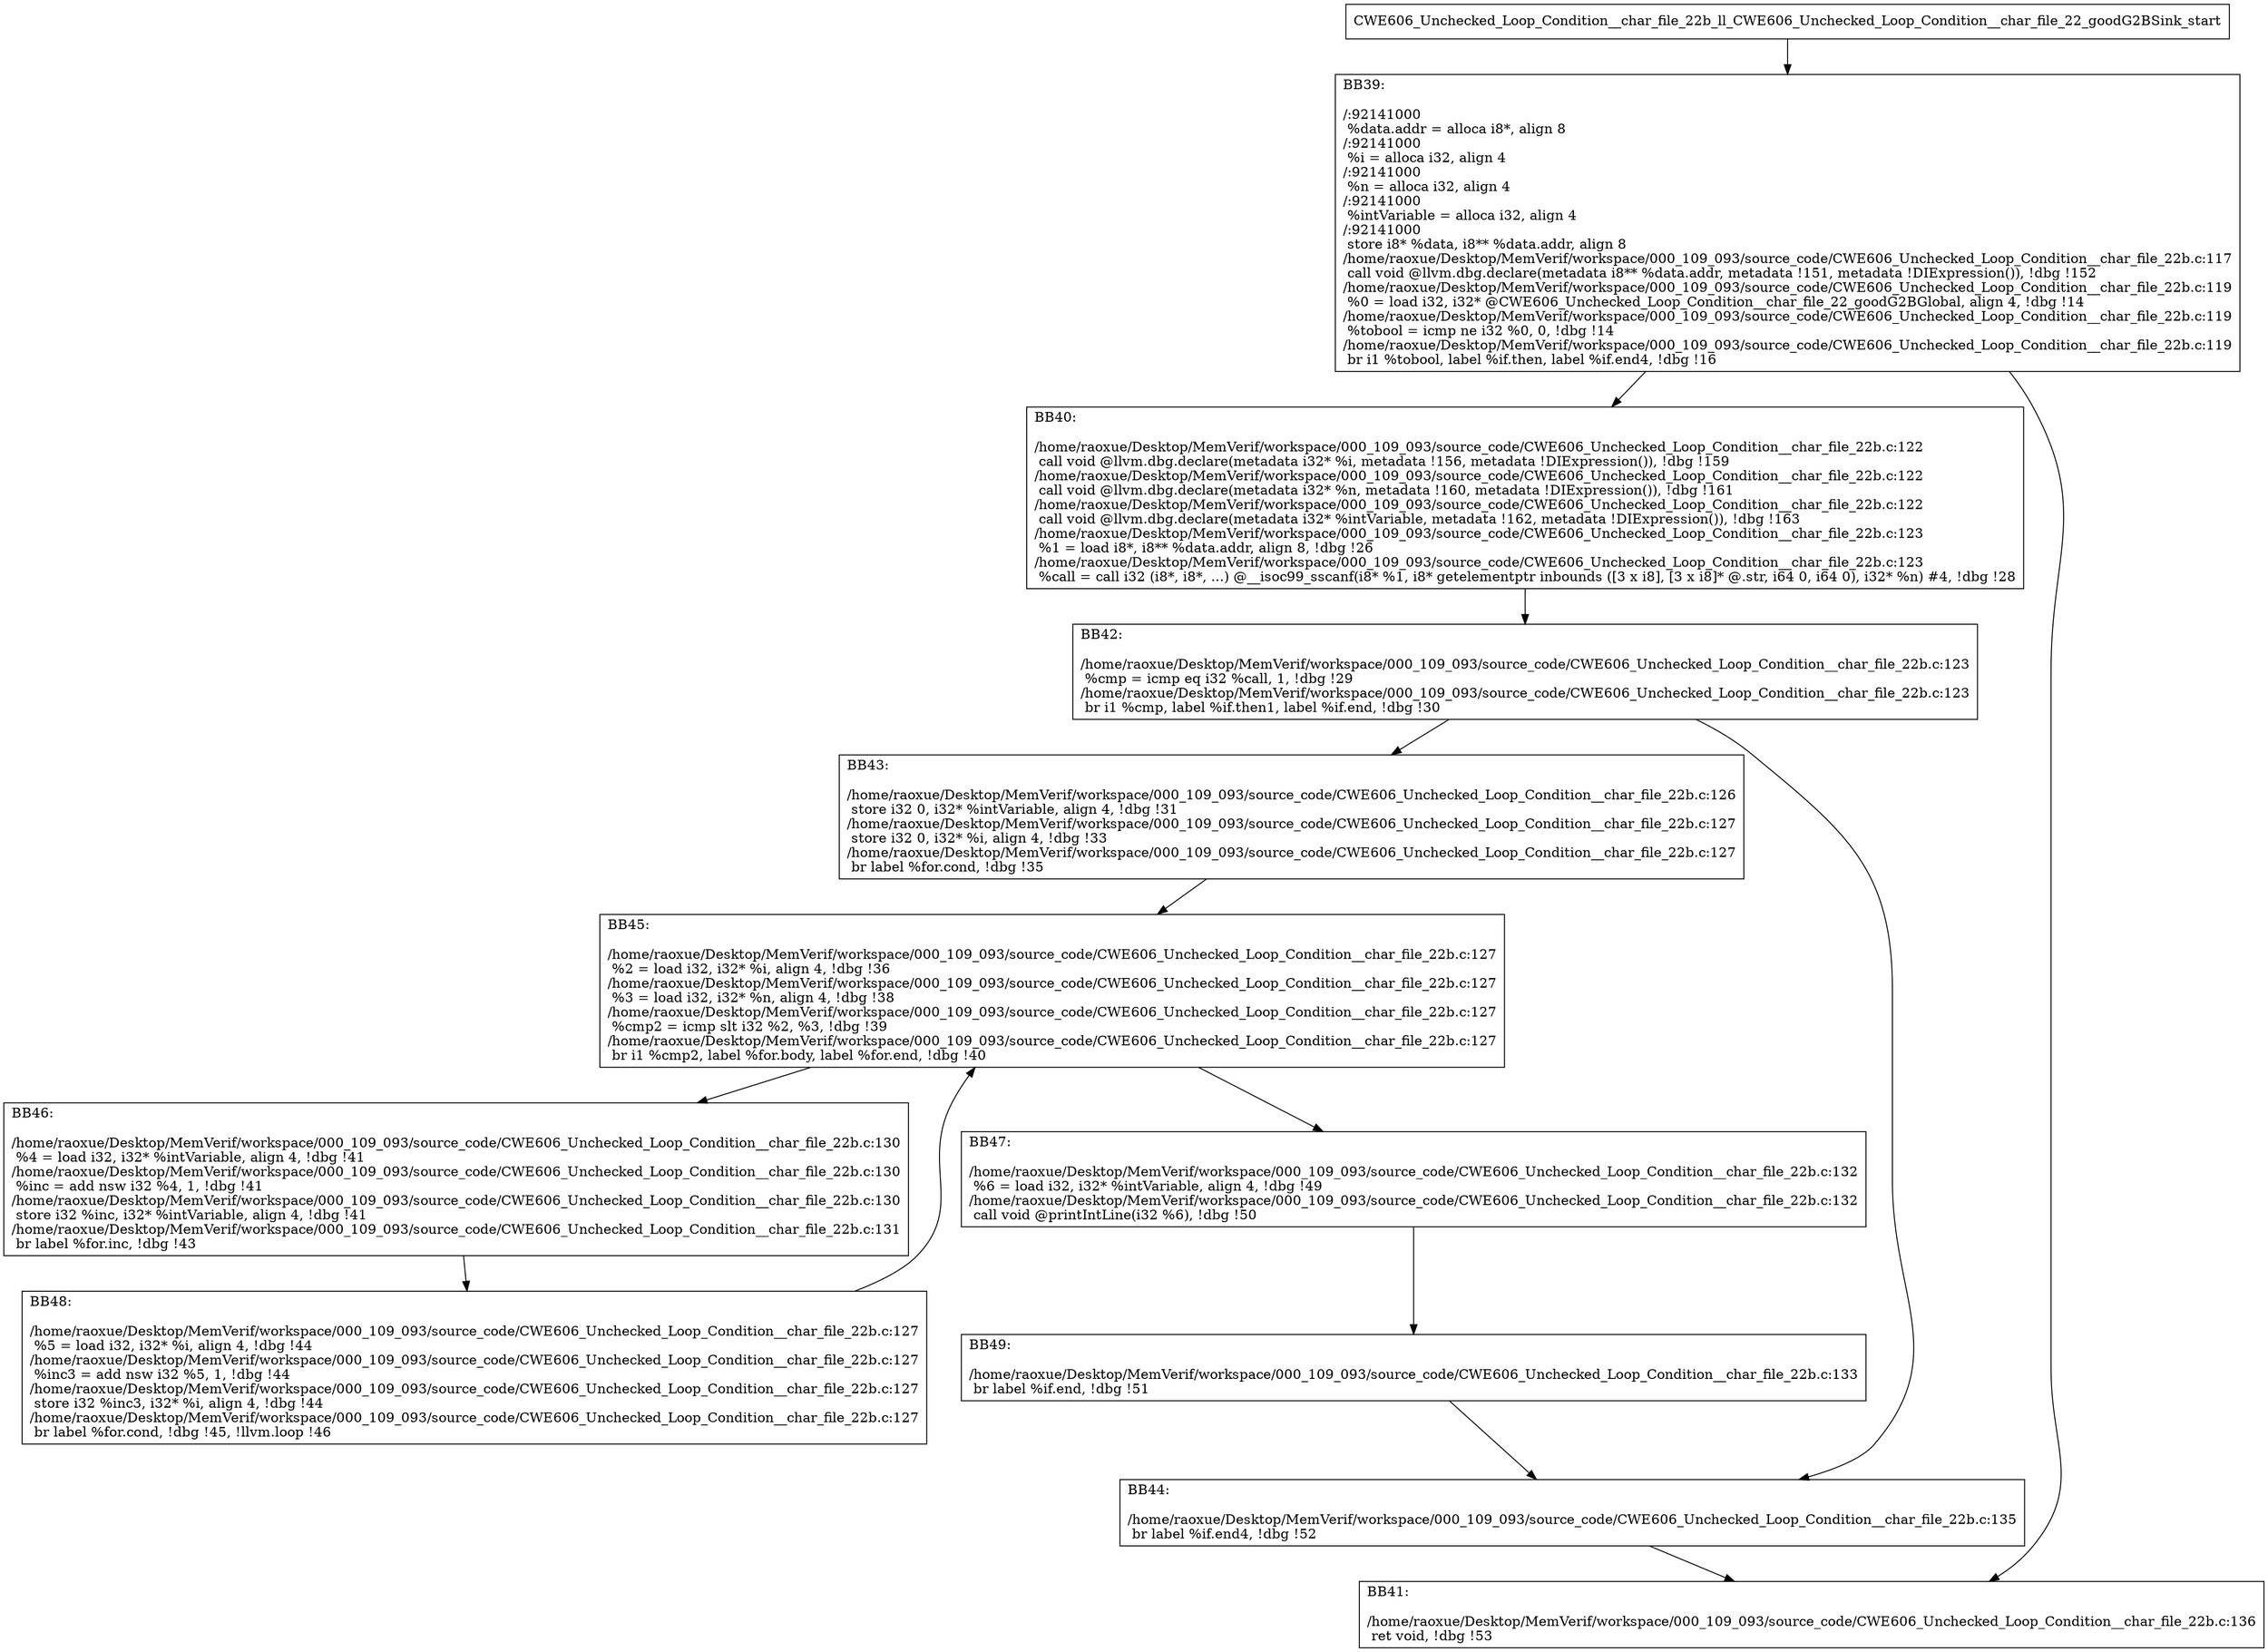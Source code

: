 digraph "CFG for'CWE606_Unchecked_Loop_Condition__char_file_22b_ll_CWE606_Unchecked_Loop_Condition__char_file_22_goodG2BSink' function" {
	BBCWE606_Unchecked_Loop_Condition__char_file_22b_ll_CWE606_Unchecked_Loop_Condition__char_file_22_goodG2BSink_start[shape=record,label="{CWE606_Unchecked_Loop_Condition__char_file_22b_ll_CWE606_Unchecked_Loop_Condition__char_file_22_goodG2BSink_start}"];
	BBCWE606_Unchecked_Loop_Condition__char_file_22b_ll_CWE606_Unchecked_Loop_Condition__char_file_22_goodG2BSink_start-> CWE606_Unchecked_Loop_Condition__char_file_22b_ll_CWE606_Unchecked_Loop_Condition__char_file_22_goodG2BSinkBB39;
	CWE606_Unchecked_Loop_Condition__char_file_22b_ll_CWE606_Unchecked_Loop_Condition__char_file_22_goodG2BSinkBB39 [shape=record, label="{BB39:\l\l/:92141000\l
  %data.addr = alloca i8*, align 8\l
/:92141000\l
  %i = alloca i32, align 4\l
/:92141000\l
  %n = alloca i32, align 4\l
/:92141000\l
  %intVariable = alloca i32, align 4\l
/:92141000\l
  store i8* %data, i8** %data.addr, align 8\l
/home/raoxue/Desktop/MemVerif/workspace/000_109_093/source_code/CWE606_Unchecked_Loop_Condition__char_file_22b.c:117\l
  call void @llvm.dbg.declare(metadata i8** %data.addr, metadata !151, metadata !DIExpression()), !dbg !152\l
/home/raoxue/Desktop/MemVerif/workspace/000_109_093/source_code/CWE606_Unchecked_Loop_Condition__char_file_22b.c:119\l
  %0 = load i32, i32* @CWE606_Unchecked_Loop_Condition__char_file_22_goodG2BGlobal, align 4, !dbg !14\l
/home/raoxue/Desktop/MemVerif/workspace/000_109_093/source_code/CWE606_Unchecked_Loop_Condition__char_file_22b.c:119\l
  %tobool = icmp ne i32 %0, 0, !dbg !14\l
/home/raoxue/Desktop/MemVerif/workspace/000_109_093/source_code/CWE606_Unchecked_Loop_Condition__char_file_22b.c:119\l
  br i1 %tobool, label %if.then, label %if.end4, !dbg !16\l
}"];
	CWE606_Unchecked_Loop_Condition__char_file_22b_ll_CWE606_Unchecked_Loop_Condition__char_file_22_goodG2BSinkBB39-> CWE606_Unchecked_Loop_Condition__char_file_22b_ll_CWE606_Unchecked_Loop_Condition__char_file_22_goodG2BSinkBB40;
	CWE606_Unchecked_Loop_Condition__char_file_22b_ll_CWE606_Unchecked_Loop_Condition__char_file_22_goodG2BSinkBB39-> CWE606_Unchecked_Loop_Condition__char_file_22b_ll_CWE606_Unchecked_Loop_Condition__char_file_22_goodG2BSinkBB41;
	CWE606_Unchecked_Loop_Condition__char_file_22b_ll_CWE606_Unchecked_Loop_Condition__char_file_22_goodG2BSinkBB40 [shape=record, label="{BB40:\l\l/home/raoxue/Desktop/MemVerif/workspace/000_109_093/source_code/CWE606_Unchecked_Loop_Condition__char_file_22b.c:122\l
  call void @llvm.dbg.declare(metadata i32* %i, metadata !156, metadata !DIExpression()), !dbg !159\l
/home/raoxue/Desktop/MemVerif/workspace/000_109_093/source_code/CWE606_Unchecked_Loop_Condition__char_file_22b.c:122\l
  call void @llvm.dbg.declare(metadata i32* %n, metadata !160, metadata !DIExpression()), !dbg !161\l
/home/raoxue/Desktop/MemVerif/workspace/000_109_093/source_code/CWE606_Unchecked_Loop_Condition__char_file_22b.c:122\l
  call void @llvm.dbg.declare(metadata i32* %intVariable, metadata !162, metadata !DIExpression()), !dbg !163\l
/home/raoxue/Desktop/MemVerif/workspace/000_109_093/source_code/CWE606_Unchecked_Loop_Condition__char_file_22b.c:123\l
  %1 = load i8*, i8** %data.addr, align 8, !dbg !26\l
/home/raoxue/Desktop/MemVerif/workspace/000_109_093/source_code/CWE606_Unchecked_Loop_Condition__char_file_22b.c:123\l
  %call = call i32 (i8*, i8*, ...) @__isoc99_sscanf(i8* %1, i8* getelementptr inbounds ([3 x i8], [3 x i8]* @.str, i64 0, i64 0), i32* %n) #4, !dbg !28\l
}"];
	CWE606_Unchecked_Loop_Condition__char_file_22b_ll_CWE606_Unchecked_Loop_Condition__char_file_22_goodG2BSinkBB40-> CWE606_Unchecked_Loop_Condition__char_file_22b_ll_CWE606_Unchecked_Loop_Condition__char_file_22_goodG2BSinkBB42;
	CWE606_Unchecked_Loop_Condition__char_file_22b_ll_CWE606_Unchecked_Loop_Condition__char_file_22_goodG2BSinkBB42 [shape=record, label="{BB42:\l\l/home/raoxue/Desktop/MemVerif/workspace/000_109_093/source_code/CWE606_Unchecked_Loop_Condition__char_file_22b.c:123\l
  %cmp = icmp eq i32 %call, 1, !dbg !29\l
/home/raoxue/Desktop/MemVerif/workspace/000_109_093/source_code/CWE606_Unchecked_Loop_Condition__char_file_22b.c:123\l
  br i1 %cmp, label %if.then1, label %if.end, !dbg !30\l
}"];
	CWE606_Unchecked_Loop_Condition__char_file_22b_ll_CWE606_Unchecked_Loop_Condition__char_file_22_goodG2BSinkBB42-> CWE606_Unchecked_Loop_Condition__char_file_22b_ll_CWE606_Unchecked_Loop_Condition__char_file_22_goodG2BSinkBB43;
	CWE606_Unchecked_Loop_Condition__char_file_22b_ll_CWE606_Unchecked_Loop_Condition__char_file_22_goodG2BSinkBB42-> CWE606_Unchecked_Loop_Condition__char_file_22b_ll_CWE606_Unchecked_Loop_Condition__char_file_22_goodG2BSinkBB44;
	CWE606_Unchecked_Loop_Condition__char_file_22b_ll_CWE606_Unchecked_Loop_Condition__char_file_22_goodG2BSinkBB43 [shape=record, label="{BB43:\l\l/home/raoxue/Desktop/MemVerif/workspace/000_109_093/source_code/CWE606_Unchecked_Loop_Condition__char_file_22b.c:126\l
  store i32 0, i32* %intVariable, align 4, !dbg !31\l
/home/raoxue/Desktop/MemVerif/workspace/000_109_093/source_code/CWE606_Unchecked_Loop_Condition__char_file_22b.c:127\l
  store i32 0, i32* %i, align 4, !dbg !33\l
/home/raoxue/Desktop/MemVerif/workspace/000_109_093/source_code/CWE606_Unchecked_Loop_Condition__char_file_22b.c:127\l
  br label %for.cond, !dbg !35\l
}"];
	CWE606_Unchecked_Loop_Condition__char_file_22b_ll_CWE606_Unchecked_Loop_Condition__char_file_22_goodG2BSinkBB43-> CWE606_Unchecked_Loop_Condition__char_file_22b_ll_CWE606_Unchecked_Loop_Condition__char_file_22_goodG2BSinkBB45;
	CWE606_Unchecked_Loop_Condition__char_file_22b_ll_CWE606_Unchecked_Loop_Condition__char_file_22_goodG2BSinkBB45 [shape=record, label="{BB45:\l\l/home/raoxue/Desktop/MemVerif/workspace/000_109_093/source_code/CWE606_Unchecked_Loop_Condition__char_file_22b.c:127\l
  %2 = load i32, i32* %i, align 4, !dbg !36\l
/home/raoxue/Desktop/MemVerif/workspace/000_109_093/source_code/CWE606_Unchecked_Loop_Condition__char_file_22b.c:127\l
  %3 = load i32, i32* %n, align 4, !dbg !38\l
/home/raoxue/Desktop/MemVerif/workspace/000_109_093/source_code/CWE606_Unchecked_Loop_Condition__char_file_22b.c:127\l
  %cmp2 = icmp slt i32 %2, %3, !dbg !39\l
/home/raoxue/Desktop/MemVerif/workspace/000_109_093/source_code/CWE606_Unchecked_Loop_Condition__char_file_22b.c:127\l
  br i1 %cmp2, label %for.body, label %for.end, !dbg !40\l
}"];
	CWE606_Unchecked_Loop_Condition__char_file_22b_ll_CWE606_Unchecked_Loop_Condition__char_file_22_goodG2BSinkBB45-> CWE606_Unchecked_Loop_Condition__char_file_22b_ll_CWE606_Unchecked_Loop_Condition__char_file_22_goodG2BSinkBB46;
	CWE606_Unchecked_Loop_Condition__char_file_22b_ll_CWE606_Unchecked_Loop_Condition__char_file_22_goodG2BSinkBB45-> CWE606_Unchecked_Loop_Condition__char_file_22b_ll_CWE606_Unchecked_Loop_Condition__char_file_22_goodG2BSinkBB47;
	CWE606_Unchecked_Loop_Condition__char_file_22b_ll_CWE606_Unchecked_Loop_Condition__char_file_22_goodG2BSinkBB46 [shape=record, label="{BB46:\l\l/home/raoxue/Desktop/MemVerif/workspace/000_109_093/source_code/CWE606_Unchecked_Loop_Condition__char_file_22b.c:130\l
  %4 = load i32, i32* %intVariable, align 4, !dbg !41\l
/home/raoxue/Desktop/MemVerif/workspace/000_109_093/source_code/CWE606_Unchecked_Loop_Condition__char_file_22b.c:130\l
  %inc = add nsw i32 %4, 1, !dbg !41\l
/home/raoxue/Desktop/MemVerif/workspace/000_109_093/source_code/CWE606_Unchecked_Loop_Condition__char_file_22b.c:130\l
  store i32 %inc, i32* %intVariable, align 4, !dbg !41\l
/home/raoxue/Desktop/MemVerif/workspace/000_109_093/source_code/CWE606_Unchecked_Loop_Condition__char_file_22b.c:131\l
  br label %for.inc, !dbg !43\l
}"];
	CWE606_Unchecked_Loop_Condition__char_file_22b_ll_CWE606_Unchecked_Loop_Condition__char_file_22_goodG2BSinkBB46-> CWE606_Unchecked_Loop_Condition__char_file_22b_ll_CWE606_Unchecked_Loop_Condition__char_file_22_goodG2BSinkBB48;
	CWE606_Unchecked_Loop_Condition__char_file_22b_ll_CWE606_Unchecked_Loop_Condition__char_file_22_goodG2BSinkBB48 [shape=record, label="{BB48:\l\l/home/raoxue/Desktop/MemVerif/workspace/000_109_093/source_code/CWE606_Unchecked_Loop_Condition__char_file_22b.c:127\l
  %5 = load i32, i32* %i, align 4, !dbg !44\l
/home/raoxue/Desktop/MemVerif/workspace/000_109_093/source_code/CWE606_Unchecked_Loop_Condition__char_file_22b.c:127\l
  %inc3 = add nsw i32 %5, 1, !dbg !44\l
/home/raoxue/Desktop/MemVerif/workspace/000_109_093/source_code/CWE606_Unchecked_Loop_Condition__char_file_22b.c:127\l
  store i32 %inc3, i32* %i, align 4, !dbg !44\l
/home/raoxue/Desktop/MemVerif/workspace/000_109_093/source_code/CWE606_Unchecked_Loop_Condition__char_file_22b.c:127\l
  br label %for.cond, !dbg !45, !llvm.loop !46\l
}"];
	CWE606_Unchecked_Loop_Condition__char_file_22b_ll_CWE606_Unchecked_Loop_Condition__char_file_22_goodG2BSinkBB48-> CWE606_Unchecked_Loop_Condition__char_file_22b_ll_CWE606_Unchecked_Loop_Condition__char_file_22_goodG2BSinkBB45;
	CWE606_Unchecked_Loop_Condition__char_file_22b_ll_CWE606_Unchecked_Loop_Condition__char_file_22_goodG2BSinkBB47 [shape=record, label="{BB47:\l\l/home/raoxue/Desktop/MemVerif/workspace/000_109_093/source_code/CWE606_Unchecked_Loop_Condition__char_file_22b.c:132\l
  %6 = load i32, i32* %intVariable, align 4, !dbg !49\l
/home/raoxue/Desktop/MemVerif/workspace/000_109_093/source_code/CWE606_Unchecked_Loop_Condition__char_file_22b.c:132\l
  call void @printIntLine(i32 %6), !dbg !50\l
}"];
	CWE606_Unchecked_Loop_Condition__char_file_22b_ll_CWE606_Unchecked_Loop_Condition__char_file_22_goodG2BSinkBB47-> CWE606_Unchecked_Loop_Condition__char_file_22b_ll_CWE606_Unchecked_Loop_Condition__char_file_22_goodG2BSinkBB49;
	CWE606_Unchecked_Loop_Condition__char_file_22b_ll_CWE606_Unchecked_Loop_Condition__char_file_22_goodG2BSinkBB49 [shape=record, label="{BB49:\l\l/home/raoxue/Desktop/MemVerif/workspace/000_109_093/source_code/CWE606_Unchecked_Loop_Condition__char_file_22b.c:133\l
  br label %if.end, !dbg !51\l
}"];
	CWE606_Unchecked_Loop_Condition__char_file_22b_ll_CWE606_Unchecked_Loop_Condition__char_file_22_goodG2BSinkBB49-> CWE606_Unchecked_Loop_Condition__char_file_22b_ll_CWE606_Unchecked_Loop_Condition__char_file_22_goodG2BSinkBB44;
	CWE606_Unchecked_Loop_Condition__char_file_22b_ll_CWE606_Unchecked_Loop_Condition__char_file_22_goodG2BSinkBB44 [shape=record, label="{BB44:\l\l/home/raoxue/Desktop/MemVerif/workspace/000_109_093/source_code/CWE606_Unchecked_Loop_Condition__char_file_22b.c:135\l
  br label %if.end4, !dbg !52\l
}"];
	CWE606_Unchecked_Loop_Condition__char_file_22b_ll_CWE606_Unchecked_Loop_Condition__char_file_22_goodG2BSinkBB44-> CWE606_Unchecked_Loop_Condition__char_file_22b_ll_CWE606_Unchecked_Loop_Condition__char_file_22_goodG2BSinkBB41;
	CWE606_Unchecked_Loop_Condition__char_file_22b_ll_CWE606_Unchecked_Loop_Condition__char_file_22_goodG2BSinkBB41 [shape=record, label="{BB41:\l\l/home/raoxue/Desktop/MemVerif/workspace/000_109_093/source_code/CWE606_Unchecked_Loop_Condition__char_file_22b.c:136\l
  ret void, !dbg !53\l
}"];
}
